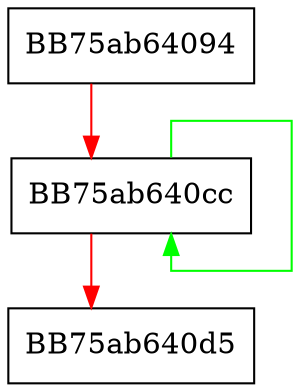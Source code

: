 digraph Exists {
  node [shape="box"];
  graph [splines=ortho];
  BB75ab64094 -> BB75ab640cc [color="red"];
  BB75ab640cc -> BB75ab640cc [color="green"];
  BB75ab640cc -> BB75ab640d5 [color="red"];
}